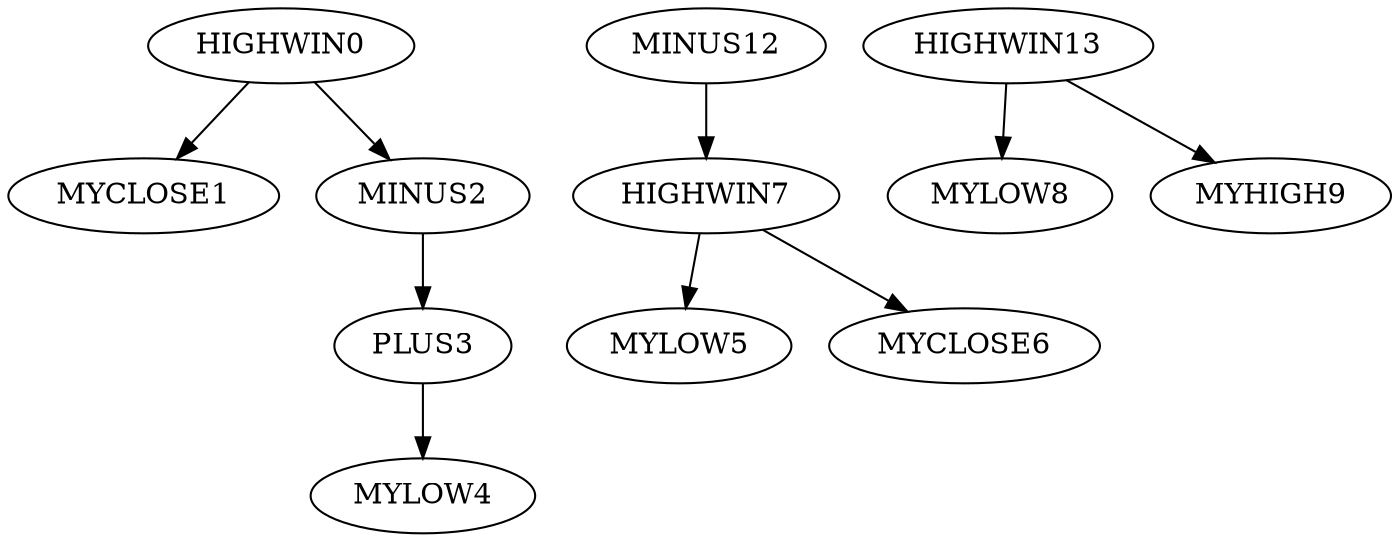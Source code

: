 digraph T {
	HIGHWIN0 -> MYCLOSE1;
	HIGHWIN0 -> MINUS2;
	MINUS2 -> PLUS3;
	PLUS3 -> MYLOW4;
	HIGHWIN7 -> MYLOW5;
	HIGHWIN7 -> MYCLOSE6;
	MINUS12 -> HIGHWIN7;
	HIGHWIN13 -> MYLOW8;
	HIGHWIN13 -> MYHIGH9;
}